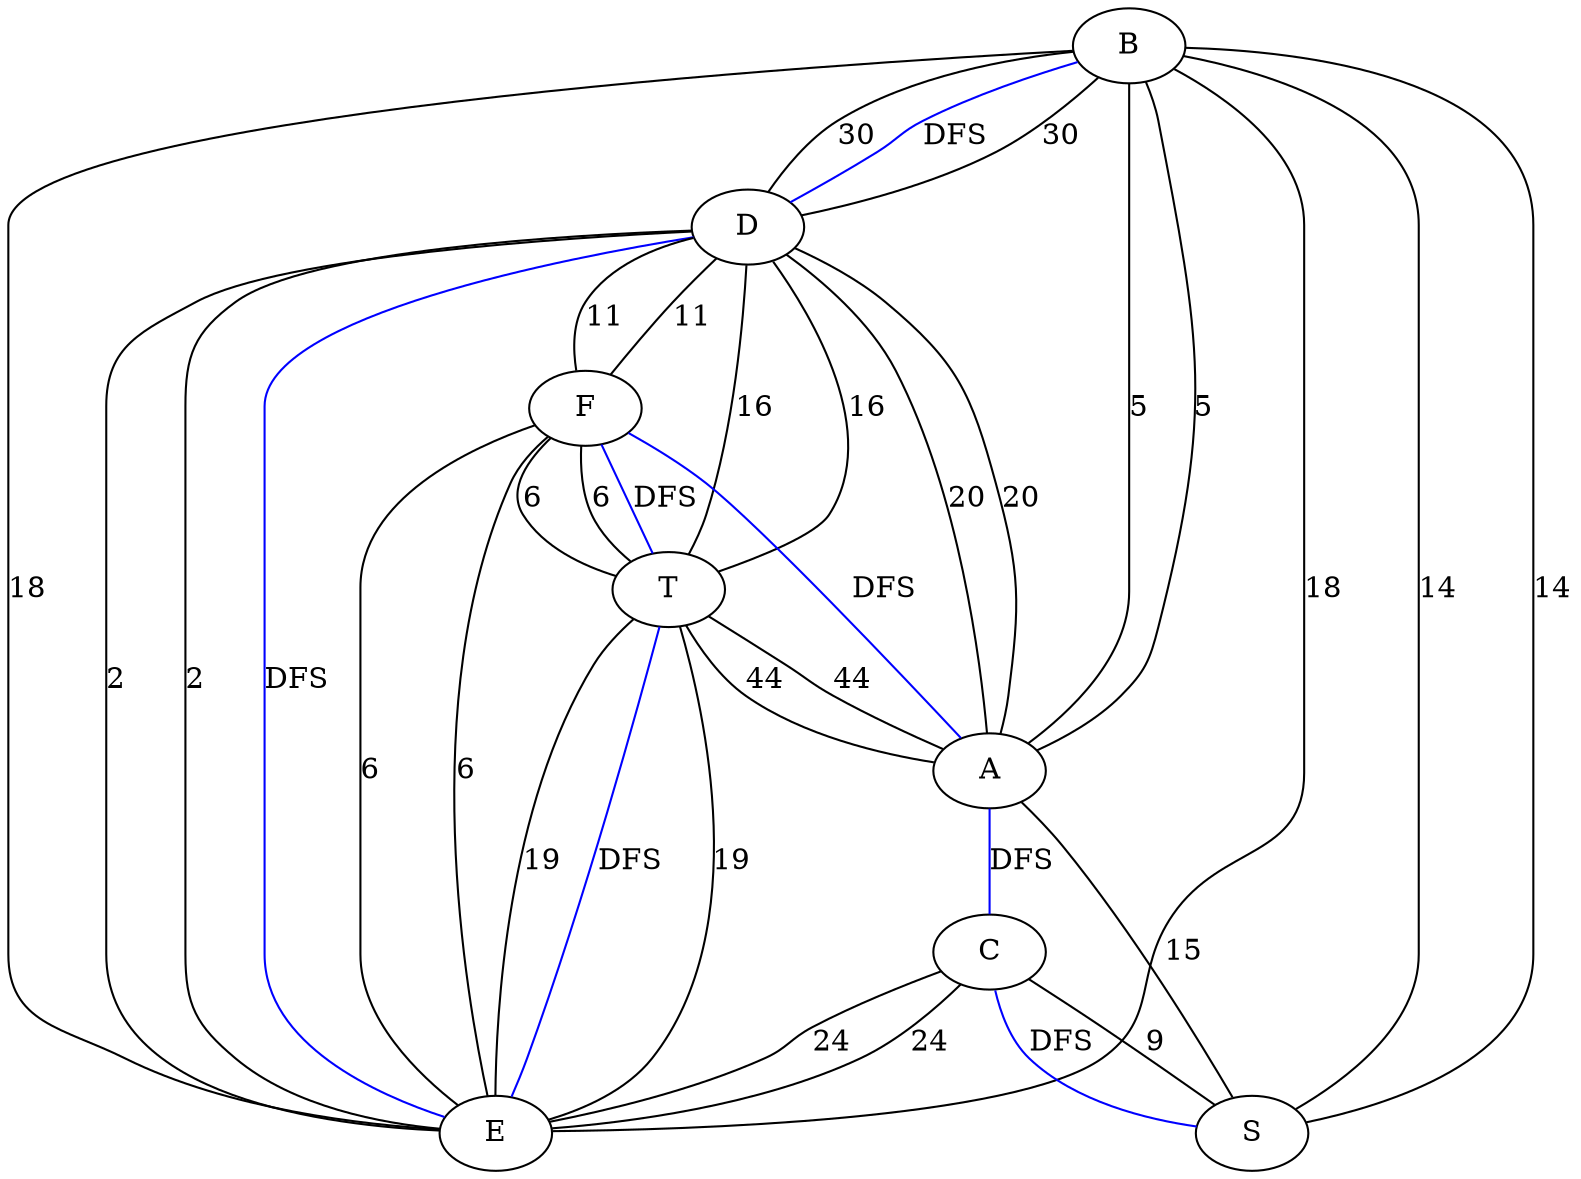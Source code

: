 graph goraph {
	B -- D [label=30]
	B -- S [label=14]
	B -- E [label=18]
	B -- A [label=5]
	C -- S [label=9]
	C -- E [label=24]
	D -- T [label=16]
	D -- E [label=2]
	D -- F [label=11]
	D -- A [label=20]
	D -- B [label=30]
	E -- C [label=24]
	E -- D [label=2]
	E -- T [label=19]
	E -- F [label=6]
	E -- B [label=18]
	F -- D [label=11]
	F -- T [label=6]
	F -- E [label=6]
	S -- B [label=14]
	T -- D [label=16]
	T -- E [label=19]
	T -- F [label=6]
	T -- A [label=44]
	A -- D [label=20]
	A -- S [label=15]
	A -- T [label=44]
	A -- B [label=5]
	B -- D -- E -- T -- F -- A -- C -- S [label=DFS, color=blue]
}